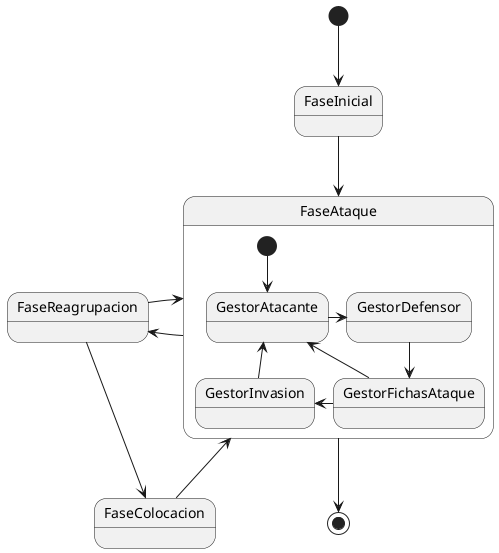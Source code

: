 @startuml
skinparam monochrome true
skinparam style strictuml
skinparam classAttributeIconSize 0

state FaseInicial{
}
state FaseAtaque {

    [*] --> GestorAtacante

    GestorAtacante -> GestorDefensor

    GestorDefensor --> GestorFichasAtaque

    GestorFichasAtaque -> GestorAtacante

    GestorFichasAtaque -l> GestorInvasion

    GestorInvasion -u> GestorAtacante


}
state FaseReagrupacion {
}
state FaseColocacion {
}


[*] --> FaseInicial
FaseInicial --> FaseAtaque

FaseAtaque ->FaseReagrupacion
FaseReagrupacion -> FaseAtaque

FaseReagrupacion --> FaseColocacion
FaseColocacion -> FaseAtaque


FaseAtaque --> [*]
@enduml